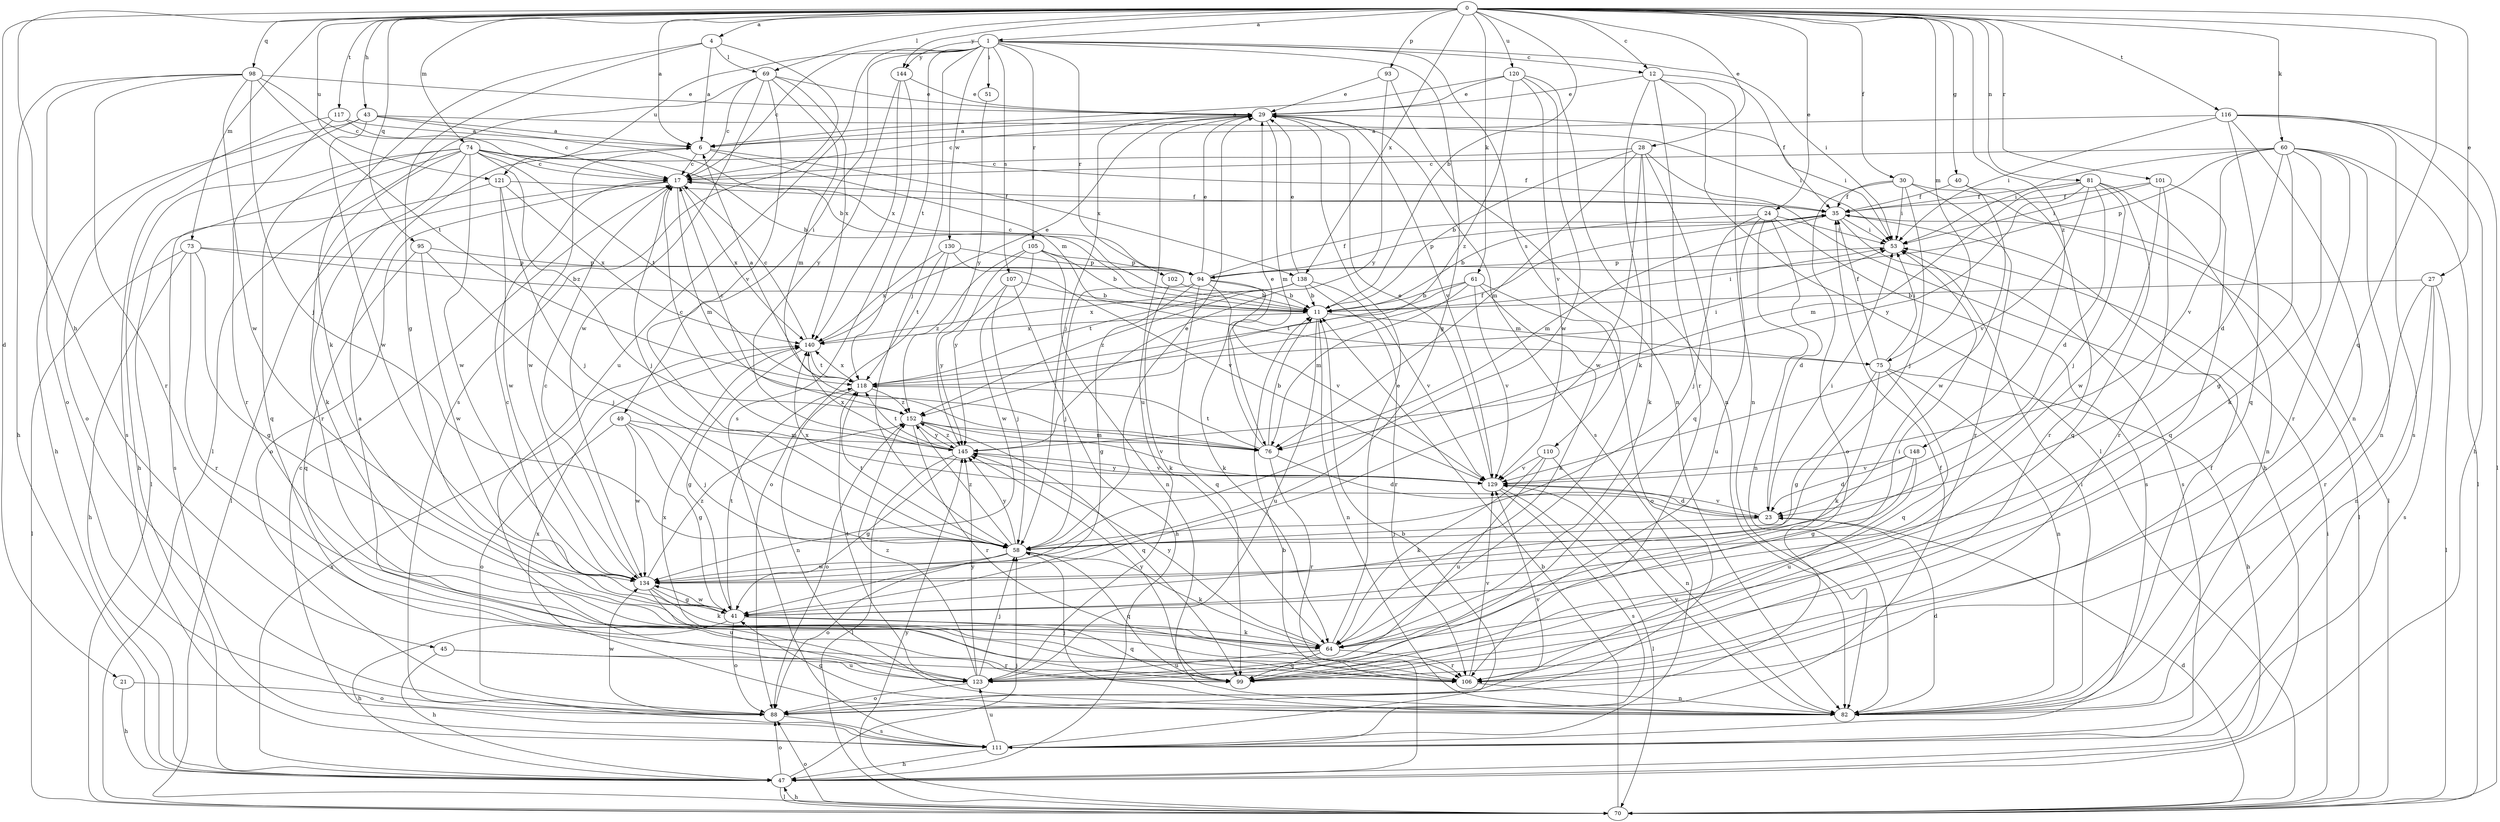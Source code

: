 strict digraph  {
0;
1;
4;
6;
11;
12;
17;
21;
23;
24;
27;
28;
29;
30;
35;
40;
41;
43;
45;
47;
49;
51;
53;
58;
60;
61;
64;
69;
70;
73;
74;
75;
76;
81;
82;
88;
93;
94;
95;
98;
99;
101;
102;
105;
106;
107;
110;
111;
116;
117;
118;
120;
121;
123;
129;
130;
134;
138;
140;
144;
145;
148;
152;
0 -> 1  [label=a];
0 -> 4  [label=a];
0 -> 6  [label=a];
0 -> 11  [label=b];
0 -> 12  [label=c];
0 -> 21  [label=d];
0 -> 24  [label=e];
0 -> 27  [label=e];
0 -> 28  [label=e];
0 -> 30  [label=f];
0 -> 40  [label=g];
0 -> 43  [label=h];
0 -> 45  [label=h];
0 -> 60  [label=k];
0 -> 61  [label=k];
0 -> 69  [label=l];
0 -> 73  [label=m];
0 -> 74  [label=m];
0 -> 75  [label=m];
0 -> 81  [label=n];
0 -> 93  [label=p];
0 -> 95  [label=q];
0 -> 98  [label=q];
0 -> 99  [label=q];
0 -> 101  [label=r];
0 -> 116  [label=t];
0 -> 117  [label=t];
0 -> 120  [label=u];
0 -> 121  [label=u];
0 -> 138  [label=x];
0 -> 144  [label=y];
0 -> 148  [label=z];
1 -> 12  [label=c];
1 -> 17  [label=c];
1 -> 41  [label=g];
1 -> 49  [label=i];
1 -> 51  [label=i];
1 -> 53  [label=i];
1 -> 58  [label=j];
1 -> 102  [label=r];
1 -> 105  [label=r];
1 -> 107  [label=s];
1 -> 110  [label=s];
1 -> 118  [label=t];
1 -> 121  [label=u];
1 -> 123  [label=u];
1 -> 130  [label=w];
1 -> 144  [label=y];
4 -> 6  [label=a];
4 -> 41  [label=g];
4 -> 64  [label=k];
4 -> 69  [label=l];
4 -> 111  [label=s];
6 -> 17  [label=c];
6 -> 75  [label=m];
6 -> 134  [label=w];
6 -> 138  [label=x];
11 -> 53  [label=i];
11 -> 75  [label=m];
11 -> 82  [label=n];
11 -> 123  [label=u];
11 -> 140  [label=x];
12 -> 29  [label=e];
12 -> 35  [label=f];
12 -> 64  [label=k];
12 -> 70  [label=l];
12 -> 82  [label=n];
12 -> 106  [label=r];
17 -> 35  [label=f];
17 -> 58  [label=j];
17 -> 70  [label=l];
17 -> 76  [label=m];
17 -> 88  [label=o];
17 -> 140  [label=x];
21 -> 47  [label=h];
21 -> 88  [label=o];
23 -> 53  [label=i];
23 -> 58  [label=j];
23 -> 129  [label=v];
23 -> 140  [label=x];
24 -> 11  [label=b];
24 -> 23  [label=d];
24 -> 53  [label=i];
24 -> 58  [label=j];
24 -> 82  [label=n];
24 -> 111  [label=s];
24 -> 123  [label=u];
27 -> 11  [label=b];
27 -> 70  [label=l];
27 -> 82  [label=n];
27 -> 106  [label=r];
27 -> 111  [label=s];
28 -> 11  [label=b];
28 -> 17  [label=c];
28 -> 47  [label=h];
28 -> 64  [label=k];
28 -> 76  [label=m];
28 -> 99  [label=q];
28 -> 134  [label=w];
29 -> 6  [label=a];
29 -> 17  [label=c];
29 -> 53  [label=i];
29 -> 58  [label=j];
29 -> 76  [label=m];
29 -> 111  [label=s];
29 -> 123  [label=u];
29 -> 129  [label=v];
30 -> 35  [label=f];
30 -> 53  [label=i];
30 -> 58  [label=j];
30 -> 70  [label=l];
30 -> 88  [label=o];
30 -> 106  [label=r];
35 -> 53  [label=i];
35 -> 70  [label=l];
35 -> 76  [label=m];
35 -> 94  [label=p];
35 -> 111  [label=s];
40 -> 35  [label=f];
40 -> 106  [label=r];
40 -> 134  [label=w];
41 -> 17  [label=c];
41 -> 47  [label=h];
41 -> 64  [label=k];
41 -> 88  [label=o];
41 -> 99  [label=q];
41 -> 118  [label=t];
41 -> 134  [label=w];
43 -> 6  [label=a];
43 -> 11  [label=b];
43 -> 47  [label=h];
43 -> 53  [label=i];
43 -> 111  [label=s];
43 -> 134  [label=w];
45 -> 47  [label=h];
45 -> 106  [label=r];
45 -> 123  [label=u];
47 -> 11  [label=b];
47 -> 58  [label=j];
47 -> 70  [label=l];
47 -> 88  [label=o];
47 -> 140  [label=x];
49 -> 41  [label=g];
49 -> 58  [label=j];
49 -> 76  [label=m];
49 -> 88  [label=o];
49 -> 134  [label=w];
51 -> 145  [label=y];
53 -> 94  [label=p];
58 -> 29  [label=e];
58 -> 64  [label=k];
58 -> 88  [label=o];
58 -> 99  [label=q];
58 -> 118  [label=t];
58 -> 134  [label=w];
58 -> 145  [label=y];
58 -> 152  [label=z];
60 -> 17  [label=c];
60 -> 23  [label=d];
60 -> 41  [label=g];
60 -> 53  [label=i];
60 -> 64  [label=k];
60 -> 70  [label=l];
60 -> 82  [label=n];
60 -> 94  [label=p];
60 -> 106  [label=r];
60 -> 129  [label=v];
61 -> 11  [label=b];
61 -> 64  [label=k];
61 -> 76  [label=m];
61 -> 88  [label=o];
61 -> 118  [label=t];
61 -> 129  [label=v];
64 -> 29  [label=e];
64 -> 53  [label=i];
64 -> 99  [label=q];
64 -> 106  [label=r];
64 -> 123  [label=u];
64 -> 145  [label=y];
69 -> 17  [label=c];
69 -> 29  [label=e];
69 -> 70  [label=l];
69 -> 76  [label=m];
69 -> 129  [label=v];
69 -> 134  [label=w];
69 -> 140  [label=x];
70 -> 11  [label=b];
70 -> 23  [label=d];
70 -> 47  [label=h];
70 -> 53  [label=i];
70 -> 88  [label=o];
70 -> 145  [label=y];
73 -> 11  [label=b];
73 -> 41  [label=g];
73 -> 47  [label=h];
73 -> 70  [label=l];
73 -> 94  [label=p];
73 -> 106  [label=r];
74 -> 11  [label=b];
74 -> 17  [label=c];
74 -> 35  [label=f];
74 -> 47  [label=h];
74 -> 64  [label=k];
74 -> 70  [label=l];
74 -> 99  [label=q];
74 -> 106  [label=r];
74 -> 118  [label=t];
74 -> 134  [label=w];
74 -> 152  [label=z];
75 -> 35  [label=f];
75 -> 41  [label=g];
75 -> 47  [label=h];
75 -> 53  [label=i];
75 -> 64  [label=k];
75 -> 82  [label=n];
75 -> 99  [label=q];
76 -> 11  [label=b];
76 -> 23  [label=d];
76 -> 29  [label=e];
76 -> 106  [label=r];
76 -> 118  [label=t];
81 -> 23  [label=d];
81 -> 35  [label=f];
81 -> 58  [label=j];
81 -> 76  [label=m];
81 -> 82  [label=n];
81 -> 99  [label=q];
81 -> 129  [label=v];
81 -> 145  [label=y];
82 -> 23  [label=d];
82 -> 35  [label=f];
82 -> 41  [label=g];
82 -> 53  [label=i];
82 -> 58  [label=j];
82 -> 129  [label=v];
82 -> 140  [label=x];
88 -> 35  [label=f];
88 -> 111  [label=s];
88 -> 129  [label=v];
88 -> 134  [label=w];
93 -> 29  [label=e];
93 -> 82  [label=n];
93 -> 145  [label=y];
94 -> 11  [label=b];
94 -> 17  [label=c];
94 -> 29  [label=e];
94 -> 35  [label=f];
94 -> 41  [label=g];
94 -> 58  [label=j];
94 -> 64  [label=k];
94 -> 99  [label=q];
94 -> 129  [label=v];
95 -> 58  [label=j];
95 -> 94  [label=p];
95 -> 99  [label=q];
95 -> 134  [label=w];
98 -> 17  [label=c];
98 -> 29  [label=e];
98 -> 47  [label=h];
98 -> 58  [label=j];
98 -> 88  [label=o];
98 -> 106  [label=r];
98 -> 118  [label=t];
98 -> 134  [label=w];
99 -> 6  [label=a];
99 -> 145  [label=y];
101 -> 35  [label=f];
101 -> 53  [label=i];
101 -> 99  [label=q];
101 -> 106  [label=r];
101 -> 134  [label=w];
102 -> 11  [label=b];
102 -> 64  [label=k];
105 -> 11  [label=b];
105 -> 82  [label=n];
105 -> 94  [label=p];
105 -> 134  [label=w];
105 -> 145  [label=y];
105 -> 152  [label=z];
106 -> 82  [label=n];
106 -> 129  [label=v];
107 -> 11  [label=b];
107 -> 47  [label=h];
107 -> 58  [label=j];
107 -> 145  [label=y];
110 -> 64  [label=k];
110 -> 82  [label=n];
110 -> 123  [label=u];
110 -> 129  [label=v];
111 -> 11  [label=b];
111 -> 17  [label=c];
111 -> 47  [label=h];
111 -> 123  [label=u];
116 -> 6  [label=a];
116 -> 47  [label=h];
116 -> 53  [label=i];
116 -> 70  [label=l];
116 -> 82  [label=n];
116 -> 99  [label=q];
116 -> 111  [label=s];
117 -> 6  [label=a];
117 -> 17  [label=c];
117 -> 88  [label=o];
117 -> 106  [label=r];
118 -> 6  [label=a];
118 -> 35  [label=f];
118 -> 53  [label=i];
118 -> 82  [label=n];
118 -> 140  [label=x];
118 -> 152  [label=z];
120 -> 6  [label=a];
120 -> 29  [label=e];
120 -> 82  [label=n];
120 -> 129  [label=v];
120 -> 134  [label=w];
120 -> 152  [label=z];
121 -> 35  [label=f];
121 -> 58  [label=j];
121 -> 111  [label=s];
121 -> 134  [label=w];
121 -> 140  [label=x];
123 -> 58  [label=j];
123 -> 88  [label=o];
123 -> 118  [label=t];
123 -> 140  [label=x];
123 -> 145  [label=y];
123 -> 152  [label=z];
129 -> 23  [label=d];
129 -> 29  [label=e];
129 -> 70  [label=l];
129 -> 111  [label=s];
129 -> 145  [label=y];
130 -> 88  [label=o];
130 -> 94  [label=p];
130 -> 118  [label=t];
130 -> 129  [label=v];
130 -> 140  [label=x];
134 -> 17  [label=c];
134 -> 41  [label=g];
134 -> 64  [label=k];
134 -> 123  [label=u];
134 -> 152  [label=z];
138 -> 11  [label=b];
138 -> 29  [label=e];
138 -> 106  [label=r];
138 -> 118  [label=t];
138 -> 129  [label=v];
138 -> 140  [label=x];
138 -> 152  [label=z];
140 -> 17  [label=c];
140 -> 29  [label=e];
140 -> 41  [label=g];
140 -> 118  [label=t];
144 -> 29  [label=e];
144 -> 111  [label=s];
144 -> 140  [label=x];
144 -> 145  [label=y];
145 -> 17  [label=c];
145 -> 41  [label=g];
145 -> 70  [label=l];
145 -> 118  [label=t];
145 -> 129  [label=v];
145 -> 140  [label=x];
145 -> 152  [label=z];
148 -> 23  [label=d];
148 -> 41  [label=g];
148 -> 123  [label=u];
148 -> 129  [label=v];
152 -> 17  [label=c];
152 -> 76  [label=m];
152 -> 88  [label=o];
152 -> 99  [label=q];
152 -> 106  [label=r];
152 -> 129  [label=v];
152 -> 145  [label=y];
}
